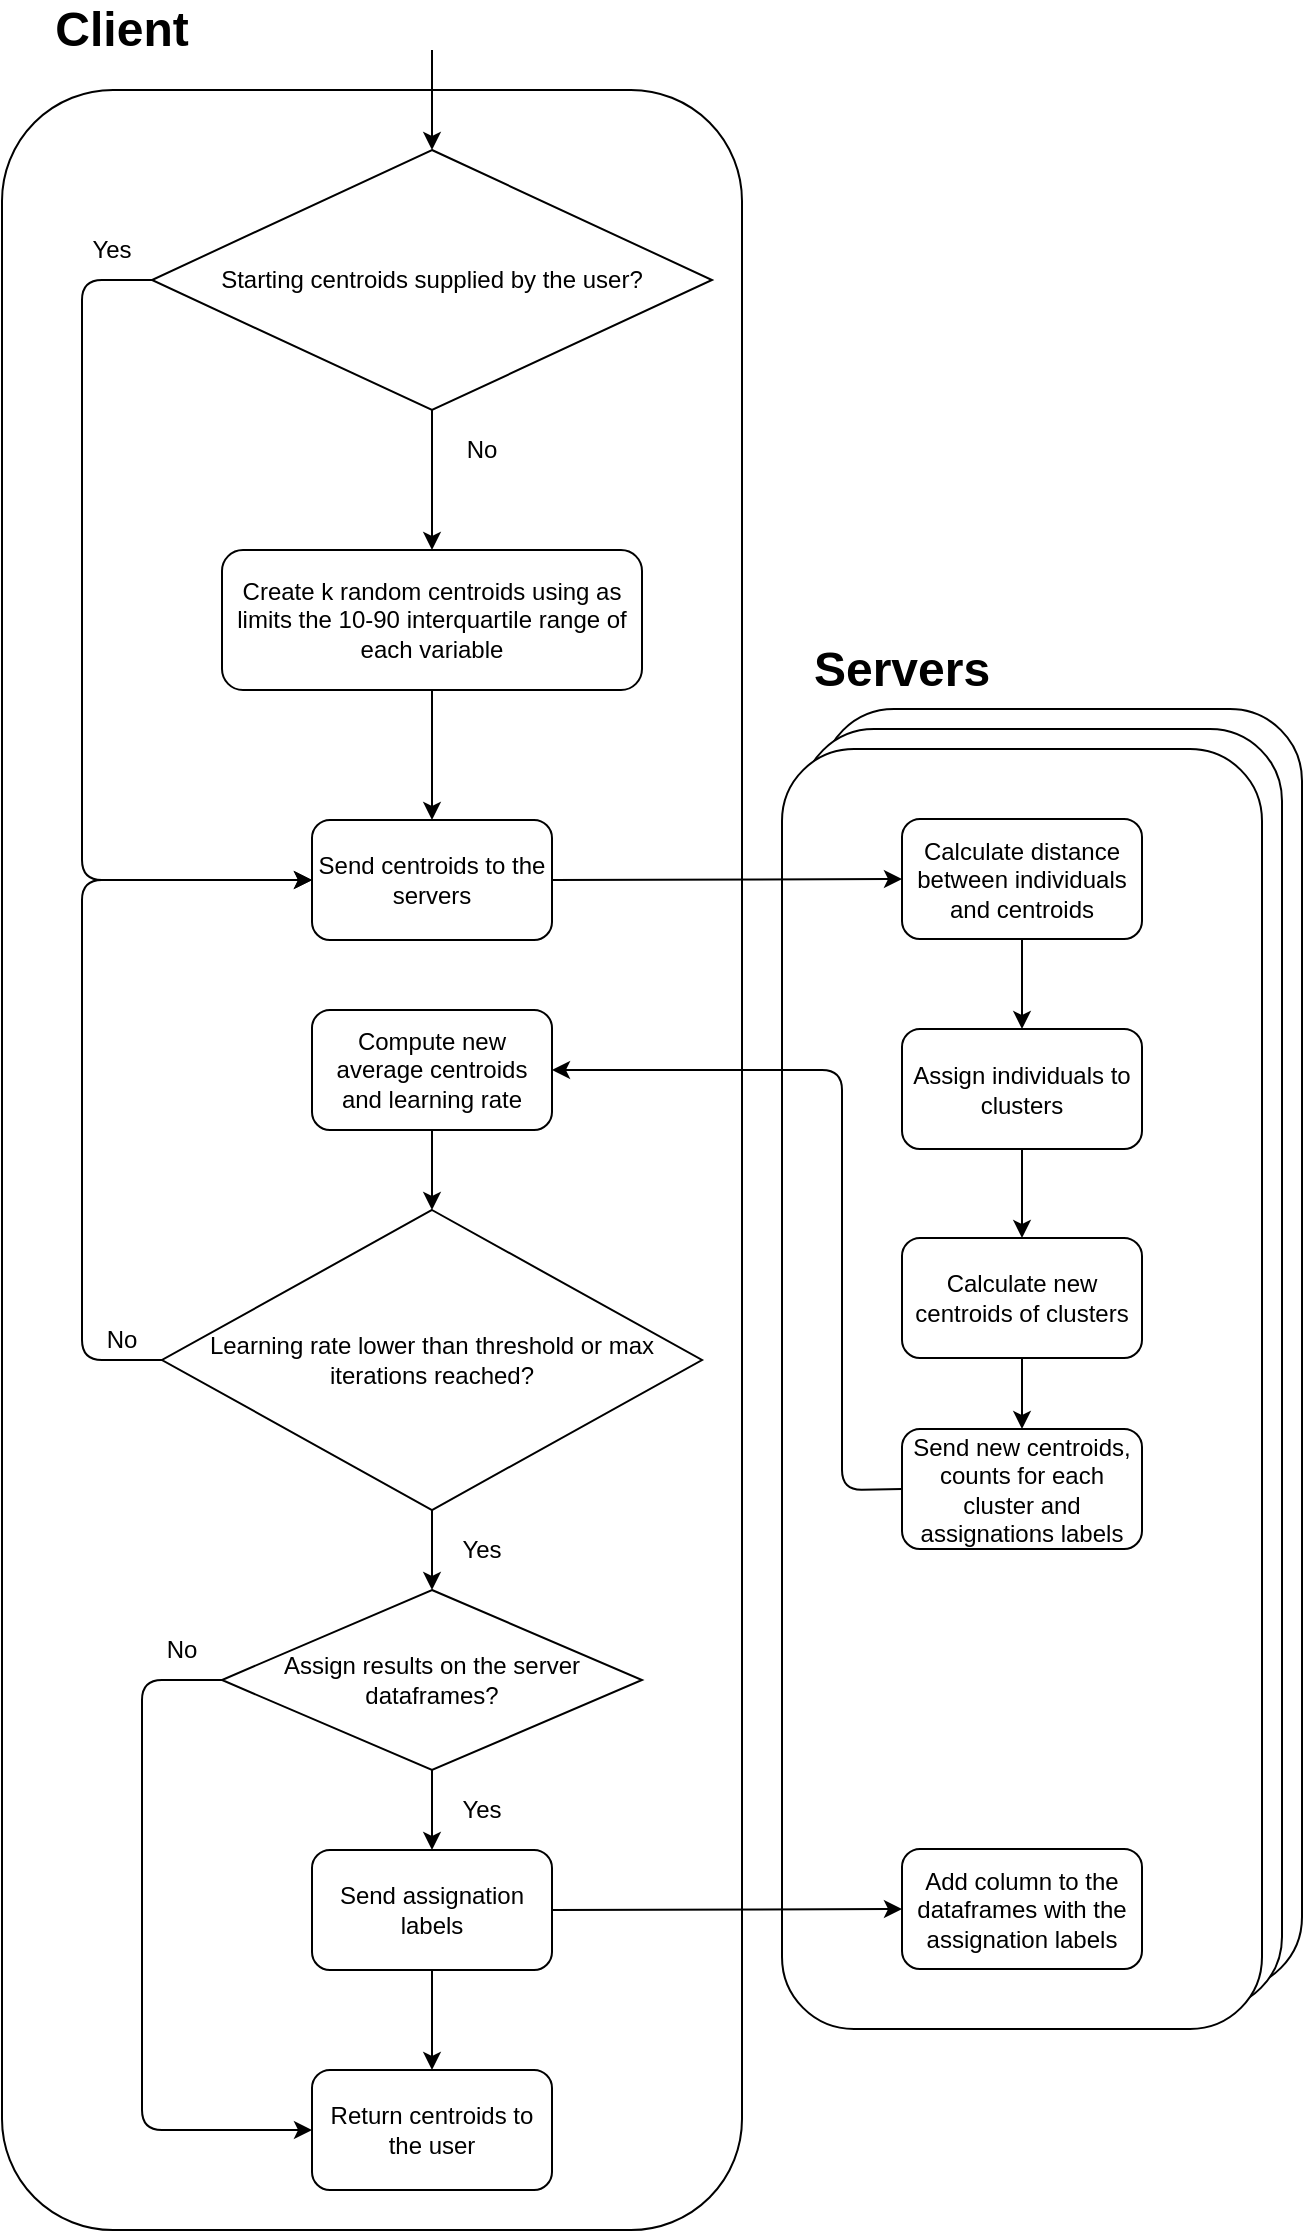 <mxfile version="13.8.0" type="device"><diagram id="k8USLC-vJ44lHEgBpJyg" name="Page-1"><mxGraphModel dx="981" dy="1717" grid="1" gridSize="10" guides="1" tooltips="1" connect="1" arrows="1" fold="1" page="1" pageScale="1" pageWidth="827" pageHeight="1169" math="0" shadow="0"><root><mxCell id="0"/><mxCell id="1" parent="0"/><mxCell id="S1L8WsRkzmV-gzpqKP15-22" value="" style="rounded=1;whiteSpace=wrap;html=1;" parent="1" vertex="1"><mxGeometry x="490" y="319.5" width="240" height="640" as="geometry"/></mxCell><mxCell id="S1L8WsRkzmV-gzpqKP15-21" value="" style="rounded=1;whiteSpace=wrap;html=1;" parent="1" vertex="1"><mxGeometry x="480" y="329.5" width="240" height="640" as="geometry"/></mxCell><mxCell id="S1L8WsRkzmV-gzpqKP15-20" value="" style="rounded=1;whiteSpace=wrap;html=1;" parent="1" vertex="1"><mxGeometry x="470" y="339.5" width="240" height="640" as="geometry"/></mxCell><mxCell id="S1L8WsRkzmV-gzpqKP15-1" value="" style="rounded=1;whiteSpace=wrap;html=1;" parent="1" vertex="1"><mxGeometry x="80" y="10" width="370" height="1070" as="geometry"/></mxCell><mxCell id="S1L8WsRkzmV-gzpqKP15-7" value="" style="edgeStyle=orthogonalEdgeStyle;rounded=0;orthogonalLoop=1;jettySize=auto;html=1;" parent="1" source="S1L8WsRkzmV-gzpqKP15-3" target="S1L8WsRkzmV-gzpqKP15-6" edge="1"><mxGeometry relative="1" as="geometry"/></mxCell><mxCell id="S1L8WsRkzmV-gzpqKP15-3" value="Create k random centroids using as limits the 10-90 interquartile range of each variable" style="rounded=1;whiteSpace=wrap;html=1;" parent="1" vertex="1"><mxGeometry x="190" y="240" width="210" height="70" as="geometry"/></mxCell><mxCell id="S1L8WsRkzmV-gzpqKP15-5" value="" style="edgeStyle=orthogonalEdgeStyle;rounded=0;orthogonalLoop=1;jettySize=auto;html=1;" parent="1" source="S1L8WsRkzmV-gzpqKP15-4" target="S1L8WsRkzmV-gzpqKP15-3" edge="1"><mxGeometry relative="1" as="geometry"/></mxCell><mxCell id="S1L8WsRkzmV-gzpqKP15-4" value="Starting centroids supplied by the user?" style="rhombus;whiteSpace=wrap;html=1;" parent="1" vertex="1"><mxGeometry x="155" y="40" width="280" height="130" as="geometry"/></mxCell><mxCell id="S1L8WsRkzmV-gzpqKP15-6" value="Send centroids to the servers" style="whiteSpace=wrap;html=1;rounded=1;" parent="1" vertex="1"><mxGeometry x="235" y="375" width="120" height="60" as="geometry"/></mxCell><mxCell id="S1L8WsRkzmV-gzpqKP15-10" value="" style="endArrow=classic;html=1;exitX=0;exitY=0.5;exitDx=0;exitDy=0;entryX=0;entryY=0.5;entryDx=0;entryDy=0;" parent="1" source="S1L8WsRkzmV-gzpqKP15-4" target="S1L8WsRkzmV-gzpqKP15-6" edge="1"><mxGeometry width="50" height="50" relative="1" as="geometry"><mxPoint x="390" y="380" as="sourcePoint"/><mxPoint x="440" y="330" as="targetPoint"/><Array as="points"><mxPoint x="120" y="105"/><mxPoint x="120" y="405"/></Array></mxGeometry></mxCell><mxCell id="S1L8WsRkzmV-gzpqKP15-11" value="No" style="text;html=1;strokeColor=none;fillColor=none;align=center;verticalAlign=middle;whiteSpace=wrap;rounded=0;" parent="1" vertex="1"><mxGeometry x="300" y="180" width="40" height="20" as="geometry"/></mxCell><mxCell id="S1L8WsRkzmV-gzpqKP15-12" value="Yes" style="text;html=1;strokeColor=none;fillColor=none;align=center;verticalAlign=middle;whiteSpace=wrap;rounded=0;" parent="1" vertex="1"><mxGeometry x="115" y="80" width="40" height="20" as="geometry"/></mxCell><mxCell id="S1L8WsRkzmV-gzpqKP15-15" value="" style="edgeStyle=orthogonalEdgeStyle;rounded=0;orthogonalLoop=1;jettySize=auto;html=1;" parent="1" source="S1L8WsRkzmV-gzpqKP15-13" target="S1L8WsRkzmV-gzpqKP15-14" edge="1"><mxGeometry relative="1" as="geometry"/></mxCell><mxCell id="S1L8WsRkzmV-gzpqKP15-13" value="Calculate distance between individuals and centroids" style="rounded=1;whiteSpace=wrap;html=1;" parent="1" vertex="1"><mxGeometry x="530" y="374.5" width="120" height="60" as="geometry"/></mxCell><mxCell id="S1L8WsRkzmV-gzpqKP15-17" value="" style="edgeStyle=orthogonalEdgeStyle;rounded=0;orthogonalLoop=1;jettySize=auto;html=1;" parent="1" source="S1L8WsRkzmV-gzpqKP15-14" target="S1L8WsRkzmV-gzpqKP15-16" edge="1"><mxGeometry relative="1" as="geometry"/></mxCell><mxCell id="S1L8WsRkzmV-gzpqKP15-14" value="Assign individuals to clusters" style="whiteSpace=wrap;html=1;rounded=1;" parent="1" vertex="1"><mxGeometry x="530" y="479.5" width="120" height="60" as="geometry"/></mxCell><mxCell id="S1L8WsRkzmV-gzpqKP15-19" value="" style="edgeStyle=orthogonalEdgeStyle;rounded=0;orthogonalLoop=1;jettySize=auto;html=1;" parent="1" source="S1L8WsRkzmV-gzpqKP15-16" target="S1L8WsRkzmV-gzpqKP15-18" edge="1"><mxGeometry relative="1" as="geometry"/></mxCell><mxCell id="S1L8WsRkzmV-gzpqKP15-16" value="Calculate new centroids of clusters" style="whiteSpace=wrap;html=1;rounded=1;" parent="1" vertex="1"><mxGeometry x="530" y="584" width="120" height="60" as="geometry"/></mxCell><mxCell id="S1L8WsRkzmV-gzpqKP15-18" value="Send new centroids, counts for each cluster and assignations labels" style="whiteSpace=wrap;html=1;rounded=1;" parent="1" vertex="1"><mxGeometry x="530" y="679.5" width="120" height="60" as="geometry"/></mxCell><mxCell id="S1L8WsRkzmV-gzpqKP15-23" value="" style="endArrow=classic;html=1;exitX=1;exitY=0.5;exitDx=0;exitDy=0;entryX=0;entryY=0.5;entryDx=0;entryDy=0;" parent="1" source="S1L8WsRkzmV-gzpqKP15-6" target="S1L8WsRkzmV-gzpqKP15-13" edge="1"><mxGeometry width="50" height="50" relative="1" as="geometry"><mxPoint x="740" y="570" as="sourcePoint"/><mxPoint x="790" y="520" as="targetPoint"/></mxGeometry></mxCell><mxCell id="S1L8WsRkzmV-gzpqKP15-29" value="" style="edgeStyle=orthogonalEdgeStyle;rounded=0;orthogonalLoop=1;jettySize=auto;html=1;" parent="1" source="S1L8WsRkzmV-gzpqKP15-24" target="S1L8WsRkzmV-gzpqKP15-28" edge="1"><mxGeometry relative="1" as="geometry"/></mxCell><mxCell id="S1L8WsRkzmV-gzpqKP15-24" value="Learning rate lower than threshold or max iterations reached?" style="rhombus;whiteSpace=wrap;html=1;" parent="1" vertex="1"><mxGeometry x="160" y="570" width="270" height="150" as="geometry"/></mxCell><mxCell id="S1L8WsRkzmV-gzpqKP15-27" value="" style="edgeStyle=orthogonalEdgeStyle;rounded=0;orthogonalLoop=1;jettySize=auto;html=1;" parent="1" source="S1L8WsRkzmV-gzpqKP15-25" target="S1L8WsRkzmV-gzpqKP15-24" edge="1"><mxGeometry relative="1" as="geometry"/></mxCell><mxCell id="S1L8WsRkzmV-gzpqKP15-25" value="Compute new average centroids and learning rate" style="rounded=1;whiteSpace=wrap;html=1;" parent="1" vertex="1"><mxGeometry x="235" y="470" width="120" height="60" as="geometry"/></mxCell><mxCell id="S1L8WsRkzmV-gzpqKP15-26" value="" style="endArrow=classic;html=1;entryX=1;entryY=0.5;entryDx=0;entryDy=0;exitX=0;exitY=0.5;exitDx=0;exitDy=0;" parent="1" source="S1L8WsRkzmV-gzpqKP15-18" target="S1L8WsRkzmV-gzpqKP15-25" edge="1"><mxGeometry width="50" height="50" relative="1" as="geometry"><mxPoint x="740" y="530" as="sourcePoint"/><mxPoint x="790" y="480" as="targetPoint"/><Array as="points"><mxPoint x="500" y="710"/><mxPoint x="500" y="500"/></Array></mxGeometry></mxCell><mxCell id="S1L8WsRkzmV-gzpqKP15-34" value="" style="edgeStyle=orthogonalEdgeStyle;rounded=0;orthogonalLoop=1;jettySize=auto;html=1;" parent="1" source="S1L8WsRkzmV-gzpqKP15-28" target="S1L8WsRkzmV-gzpqKP15-33" edge="1"><mxGeometry relative="1" as="geometry"/></mxCell><mxCell id="S1L8WsRkzmV-gzpqKP15-28" value="Assign results on the server dataframes?" style="rhombus;whiteSpace=wrap;html=1;" parent="1" vertex="1"><mxGeometry x="190" y="760" width="210" height="90" as="geometry"/></mxCell><mxCell id="S1L8WsRkzmV-gzpqKP15-30" value="Yes" style="text;html=1;strokeColor=none;fillColor=none;align=center;verticalAlign=middle;whiteSpace=wrap;rounded=0;" parent="1" vertex="1"><mxGeometry x="300" y="730" width="40" height="20" as="geometry"/></mxCell><mxCell id="S1L8WsRkzmV-gzpqKP15-31" value="" style="endArrow=classic;html=1;entryX=0;entryY=0.5;entryDx=0;entryDy=0;exitX=0;exitY=0.5;exitDx=0;exitDy=0;" parent="1" source="S1L8WsRkzmV-gzpqKP15-24" target="S1L8WsRkzmV-gzpqKP15-6" edge="1"><mxGeometry width="50" height="50" relative="1" as="geometry"><mxPoint x="540" y="580" as="sourcePoint"/><mxPoint x="590" y="530" as="targetPoint"/><Array as="points"><mxPoint x="120" y="645"/><mxPoint x="120" y="405"/></Array></mxGeometry></mxCell><mxCell id="S1L8WsRkzmV-gzpqKP15-32" value="No" style="text;html=1;strokeColor=none;fillColor=none;align=center;verticalAlign=middle;whiteSpace=wrap;rounded=0;" parent="1" vertex="1"><mxGeometry x="120" y="624.5" width="40" height="20" as="geometry"/></mxCell><mxCell id="S1L8WsRkzmV-gzpqKP15-41" value="" style="edgeStyle=orthogonalEdgeStyle;rounded=0;orthogonalLoop=1;jettySize=auto;html=1;" parent="1" source="S1L8WsRkzmV-gzpqKP15-33" target="S1L8WsRkzmV-gzpqKP15-40" edge="1"><mxGeometry relative="1" as="geometry"/></mxCell><mxCell id="S1L8WsRkzmV-gzpqKP15-33" value="Send assignation labels" style="rounded=1;whiteSpace=wrap;html=1;" parent="1" vertex="1"><mxGeometry x="235" y="890" width="120" height="60" as="geometry"/></mxCell><mxCell id="S1L8WsRkzmV-gzpqKP15-35" value="Yes" style="text;html=1;strokeColor=none;fillColor=none;align=center;verticalAlign=middle;whiteSpace=wrap;rounded=0;" parent="1" vertex="1"><mxGeometry x="300" y="860" width="40" height="20" as="geometry"/></mxCell><mxCell id="S1L8WsRkzmV-gzpqKP15-36" value="Add column to the dataframes with the assignation labels" style="rounded=1;whiteSpace=wrap;html=1;" parent="1" vertex="1"><mxGeometry x="530" y="889.5" width="120" height="60" as="geometry"/></mxCell><mxCell id="S1L8WsRkzmV-gzpqKP15-39" value="" style="endArrow=classic;html=1;entryX=0;entryY=0.5;entryDx=0;entryDy=0;exitX=1;exitY=0.5;exitDx=0;exitDy=0;" parent="1" source="S1L8WsRkzmV-gzpqKP15-33" target="S1L8WsRkzmV-gzpqKP15-36" edge="1"><mxGeometry width="50" height="50" relative="1" as="geometry"><mxPoint x="550" y="1100" as="sourcePoint"/><mxPoint x="600" y="1050" as="targetPoint"/></mxGeometry></mxCell><mxCell id="S1L8WsRkzmV-gzpqKP15-40" value="Return centroids to the user" style="rounded=1;whiteSpace=wrap;html=1;" parent="1" vertex="1"><mxGeometry x="235" y="1000" width="120" height="60" as="geometry"/></mxCell><mxCell id="S1L8WsRkzmV-gzpqKP15-42" value="" style="endArrow=classic;html=1;entryX=0;entryY=0.5;entryDx=0;entryDy=0;exitX=0;exitY=0.5;exitDx=0;exitDy=0;" parent="1" source="S1L8WsRkzmV-gzpqKP15-28" target="S1L8WsRkzmV-gzpqKP15-40" edge="1"><mxGeometry width="50" height="50" relative="1" as="geometry"><mxPoint x="540" y="860" as="sourcePoint"/><mxPoint x="590" y="810" as="targetPoint"/><Array as="points"><mxPoint x="150" y="805"/><mxPoint x="150" y="1030"/></Array></mxGeometry></mxCell><mxCell id="S1L8WsRkzmV-gzpqKP15-43" value="" style="endArrow=classic;html=1;entryX=0.5;entryY=0;entryDx=0;entryDy=0;" parent="1" target="S1L8WsRkzmV-gzpqKP15-4" edge="1"><mxGeometry width="50" height="50" relative="1" as="geometry"><mxPoint x="295" y="-10" as="sourcePoint"/><mxPoint x="520" y="-70" as="targetPoint"/></mxGeometry></mxCell><mxCell id="S1L8WsRkzmV-gzpqKP15-44" value="&lt;b&gt;&lt;font style=&quot;font-size: 24px&quot;&gt;Client&lt;/font&gt;&lt;/b&gt;" style="text;html=1;strokeColor=none;fillColor=none;align=center;verticalAlign=middle;whiteSpace=wrap;rounded=0;" parent="1" vertex="1"><mxGeometry x="120" y="-30" width="40" height="20" as="geometry"/></mxCell><mxCell id="S1L8WsRkzmV-gzpqKP15-45" value="&lt;b&gt;&lt;font style=&quot;font-size: 24px&quot;&gt;Servers&lt;/font&gt;&lt;/b&gt;" style="text;html=1;strokeColor=none;fillColor=none;align=center;verticalAlign=middle;whiteSpace=wrap;rounded=0;" parent="1" vertex="1"><mxGeometry x="510" y="289.5" width="40" height="20" as="geometry"/></mxCell><mxCell id="P9_dZWzsE3mwBnp9ZqkF-1" value="No" style="text;html=1;strokeColor=none;fillColor=none;align=center;verticalAlign=middle;whiteSpace=wrap;rounded=0;" vertex="1" parent="1"><mxGeometry x="150" y="780" width="40" height="20" as="geometry"/></mxCell></root></mxGraphModel></diagram></mxfile>